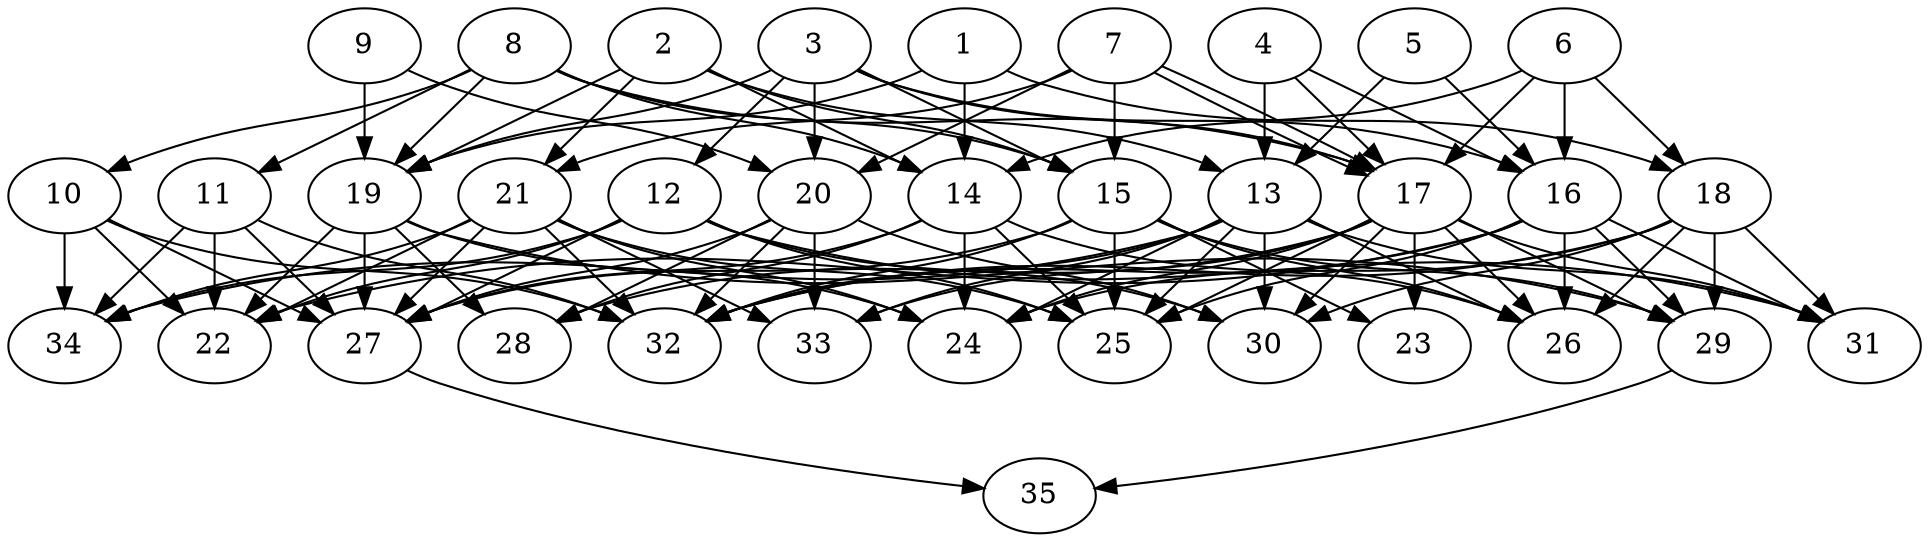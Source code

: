 // DAG automatically generated by daggen at Thu Oct  3 14:05:37 2019
// ./daggen --dot -n 35 --ccr 0.3 --fat 0.7 --regular 0.7 --density 0.6 --mindata 5242880 --maxdata 52428800 
digraph G {
  1 [size="170304853", alpha="0.20", expect_size="51091456"] 
  1 -> 14 [size ="51091456"]
  1 -> 18 [size ="51091456"]
  1 -> 19 [size ="51091456"]
  2 [size="18783573", alpha="0.05", expect_size="5635072"] 
  2 -> 13 [size ="5635072"]
  2 -> 14 [size ="5635072"]
  2 -> 15 [size ="5635072"]
  2 -> 19 [size ="5635072"]
  2 -> 21 [size ="5635072"]
  3 [size="74673493", alpha="0.03", expect_size="22402048"] 
  3 -> 12 [size ="22402048"]
  3 -> 15 [size ="22402048"]
  3 -> 16 [size ="22402048"]
  3 -> 17 [size ="22402048"]
  3 -> 19 [size ="22402048"]
  3 -> 20 [size ="22402048"]
  4 [size="24855893", alpha="0.06", expect_size="7456768"] 
  4 -> 13 [size ="7456768"]
  4 -> 16 [size ="7456768"]
  4 -> 17 [size ="7456768"]
  5 [size="87941120", alpha="0.20", expect_size="26382336"] 
  5 -> 13 [size ="26382336"]
  5 -> 16 [size ="26382336"]
  6 [size="124456960", alpha="0.04", expect_size="37337088"] 
  6 -> 14 [size ="37337088"]
  6 -> 16 [size ="37337088"]
  6 -> 17 [size ="37337088"]
  6 -> 18 [size ="37337088"]
  7 [size="134219093", alpha="0.12", expect_size="40265728"] 
  7 -> 15 [size ="40265728"]
  7 -> 17 [size ="40265728"]
  7 -> 17 [size ="40265728"]
  7 -> 20 [size ="40265728"]
  7 -> 21 [size ="40265728"]
  8 [size="121903787", alpha="0.19", expect_size="36571136"] 
  8 -> 10 [size ="36571136"]
  8 -> 11 [size ="36571136"]
  8 -> 14 [size ="36571136"]
  8 -> 15 [size ="36571136"]
  8 -> 17 [size ="36571136"]
  8 -> 19 [size ="36571136"]
  9 [size="73280853", alpha="0.13", expect_size="21984256"] 
  9 -> 19 [size ="21984256"]
  9 -> 20 [size ="21984256"]
  10 [size="99051520", alpha="0.06", expect_size="29715456"] 
  10 -> 22 [size ="29715456"]
  10 -> 27 [size ="29715456"]
  10 -> 32 [size ="29715456"]
  10 -> 34 [size ="29715456"]
  11 [size="135000747", alpha="0.19", expect_size="40500224"] 
  11 -> 22 [size ="40500224"]
  11 -> 27 [size ="40500224"]
  11 -> 32 [size ="40500224"]
  11 -> 34 [size ="40500224"]
  12 [size="134690133", alpha="0.06", expect_size="40407040"] 
  12 -> 22 [size ="40407040"]
  12 -> 25 [size ="40407040"]
  12 -> 27 [size ="40407040"]
  12 -> 30 [size ="40407040"]
  12 -> 31 [size ="40407040"]
  12 -> 34 [size ="40407040"]
  13 [size="18653867", alpha="0.18", expect_size="5596160"] 
  13 -> 24 [size ="5596160"]
  13 -> 25 [size ="5596160"]
  13 -> 26 [size ="5596160"]
  13 -> 30 [size ="5596160"]
  13 -> 31 [size ="5596160"]
  13 -> 32 [size ="5596160"]
  13 -> 33 [size ="5596160"]
  13 -> 34 [size ="5596160"]
  14 [size="40147627", alpha="0.18", expect_size="12044288"] 
  14 -> 24 [size ="12044288"]
  14 -> 25 [size ="12044288"]
  14 -> 26 [size ="12044288"]
  14 -> 27 [size ="12044288"]
  14 -> 28 [size ="12044288"]
  15 [size="84514133", alpha="0.11", expect_size="25354240"] 
  15 -> 23 [size ="25354240"]
  15 -> 25 [size ="25354240"]
  15 -> 26 [size ="25354240"]
  15 -> 27 [size ="25354240"]
  15 -> 29 [size ="25354240"]
  15 -> 32 [size ="25354240"]
  16 [size="81957547", alpha="0.18", expect_size="24587264"] 
  16 -> 22 [size ="24587264"]
  16 -> 25 [size ="24587264"]
  16 -> 26 [size ="24587264"]
  16 -> 29 [size ="24587264"]
  16 -> 31 [size ="24587264"]
  16 -> 32 [size ="24587264"]
  17 [size="116073813", alpha="0.10", expect_size="34822144"] 
  17 -> 23 [size ="34822144"]
  17 -> 24 [size ="34822144"]
  17 -> 25 [size ="34822144"]
  17 -> 26 [size ="34822144"]
  17 -> 28 [size ="34822144"]
  17 -> 29 [size ="34822144"]
  17 -> 30 [size ="34822144"]
  17 -> 31 [size ="34822144"]
  17 -> 33 [size ="34822144"]
  18 [size="50230613", alpha="0.04", expect_size="15069184"] 
  18 -> 24 [size ="15069184"]
  18 -> 26 [size ="15069184"]
  18 -> 29 [size ="15069184"]
  18 -> 30 [size ="15069184"]
  18 -> 31 [size ="15069184"]
  18 -> 32 [size ="15069184"]
  19 [size="42850987", alpha="0.02", expect_size="12855296"] 
  19 -> 22 [size ="12855296"]
  19 -> 24 [size ="12855296"]
  19 -> 27 [size ="12855296"]
  19 -> 28 [size ="12855296"]
  19 -> 29 [size ="12855296"]
  20 [size="144947200", alpha="0.10", expect_size="43484160"] 
  20 -> 27 [size ="43484160"]
  20 -> 28 [size ="43484160"]
  20 -> 30 [size ="43484160"]
  20 -> 32 [size ="43484160"]
  20 -> 33 [size ="43484160"]
  21 [size="33181013", alpha="0.19", expect_size="9954304"] 
  21 -> 22 [size ="9954304"]
  21 -> 24 [size ="9954304"]
  21 -> 25 [size ="9954304"]
  21 -> 27 [size ="9954304"]
  21 -> 32 [size ="9954304"]
  21 -> 33 [size ="9954304"]
  21 -> 34 [size ="9954304"]
  22 [size="23562240", alpha="0.07", expect_size="7068672"] 
  23 [size="72461653", alpha="0.03", expect_size="21738496"] 
  24 [size="59081387", alpha="0.20", expect_size="17724416"] 
  25 [size="39877973", alpha="0.05", expect_size="11963392"] 
  26 [size="127761067", alpha="0.05", expect_size="38328320"] 
  27 [size="108701013", alpha="0.19", expect_size="32610304"] 
  27 -> 35 [size ="32610304"]
  28 [size="32576853", alpha="0.06", expect_size="9773056"] 
  29 [size="60177067", alpha="0.01", expect_size="18053120"] 
  29 -> 35 [size ="18053120"]
  30 [size="72789333", alpha="0.06", expect_size="21836800"] 
  31 [size="155337387", alpha="0.05", expect_size="46601216"] 
  32 [size="146083840", alpha="0.00", expect_size="43825152"] 
  33 [size="46332587", alpha="0.15", expect_size="13899776"] 
  34 [size="70570667", alpha="0.13", expect_size="21171200"] 
  35 [size="68894720", alpha="0.19", expect_size="20668416"] 
}
